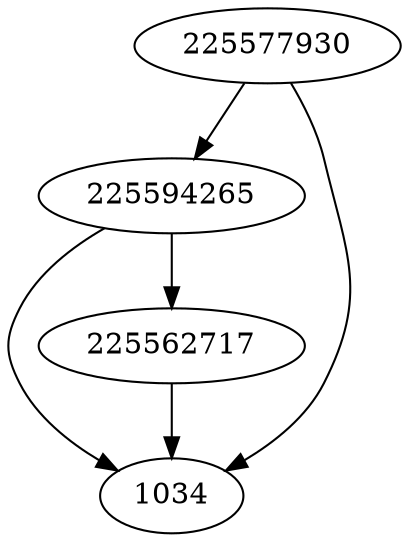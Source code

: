 strict digraph  {
225594265;
225577930;
1034;
225562717;
225594265 -> 225562717;
225594265 -> 1034;
225577930 -> 225594265;
225577930 -> 1034;
225562717 -> 1034;
}
